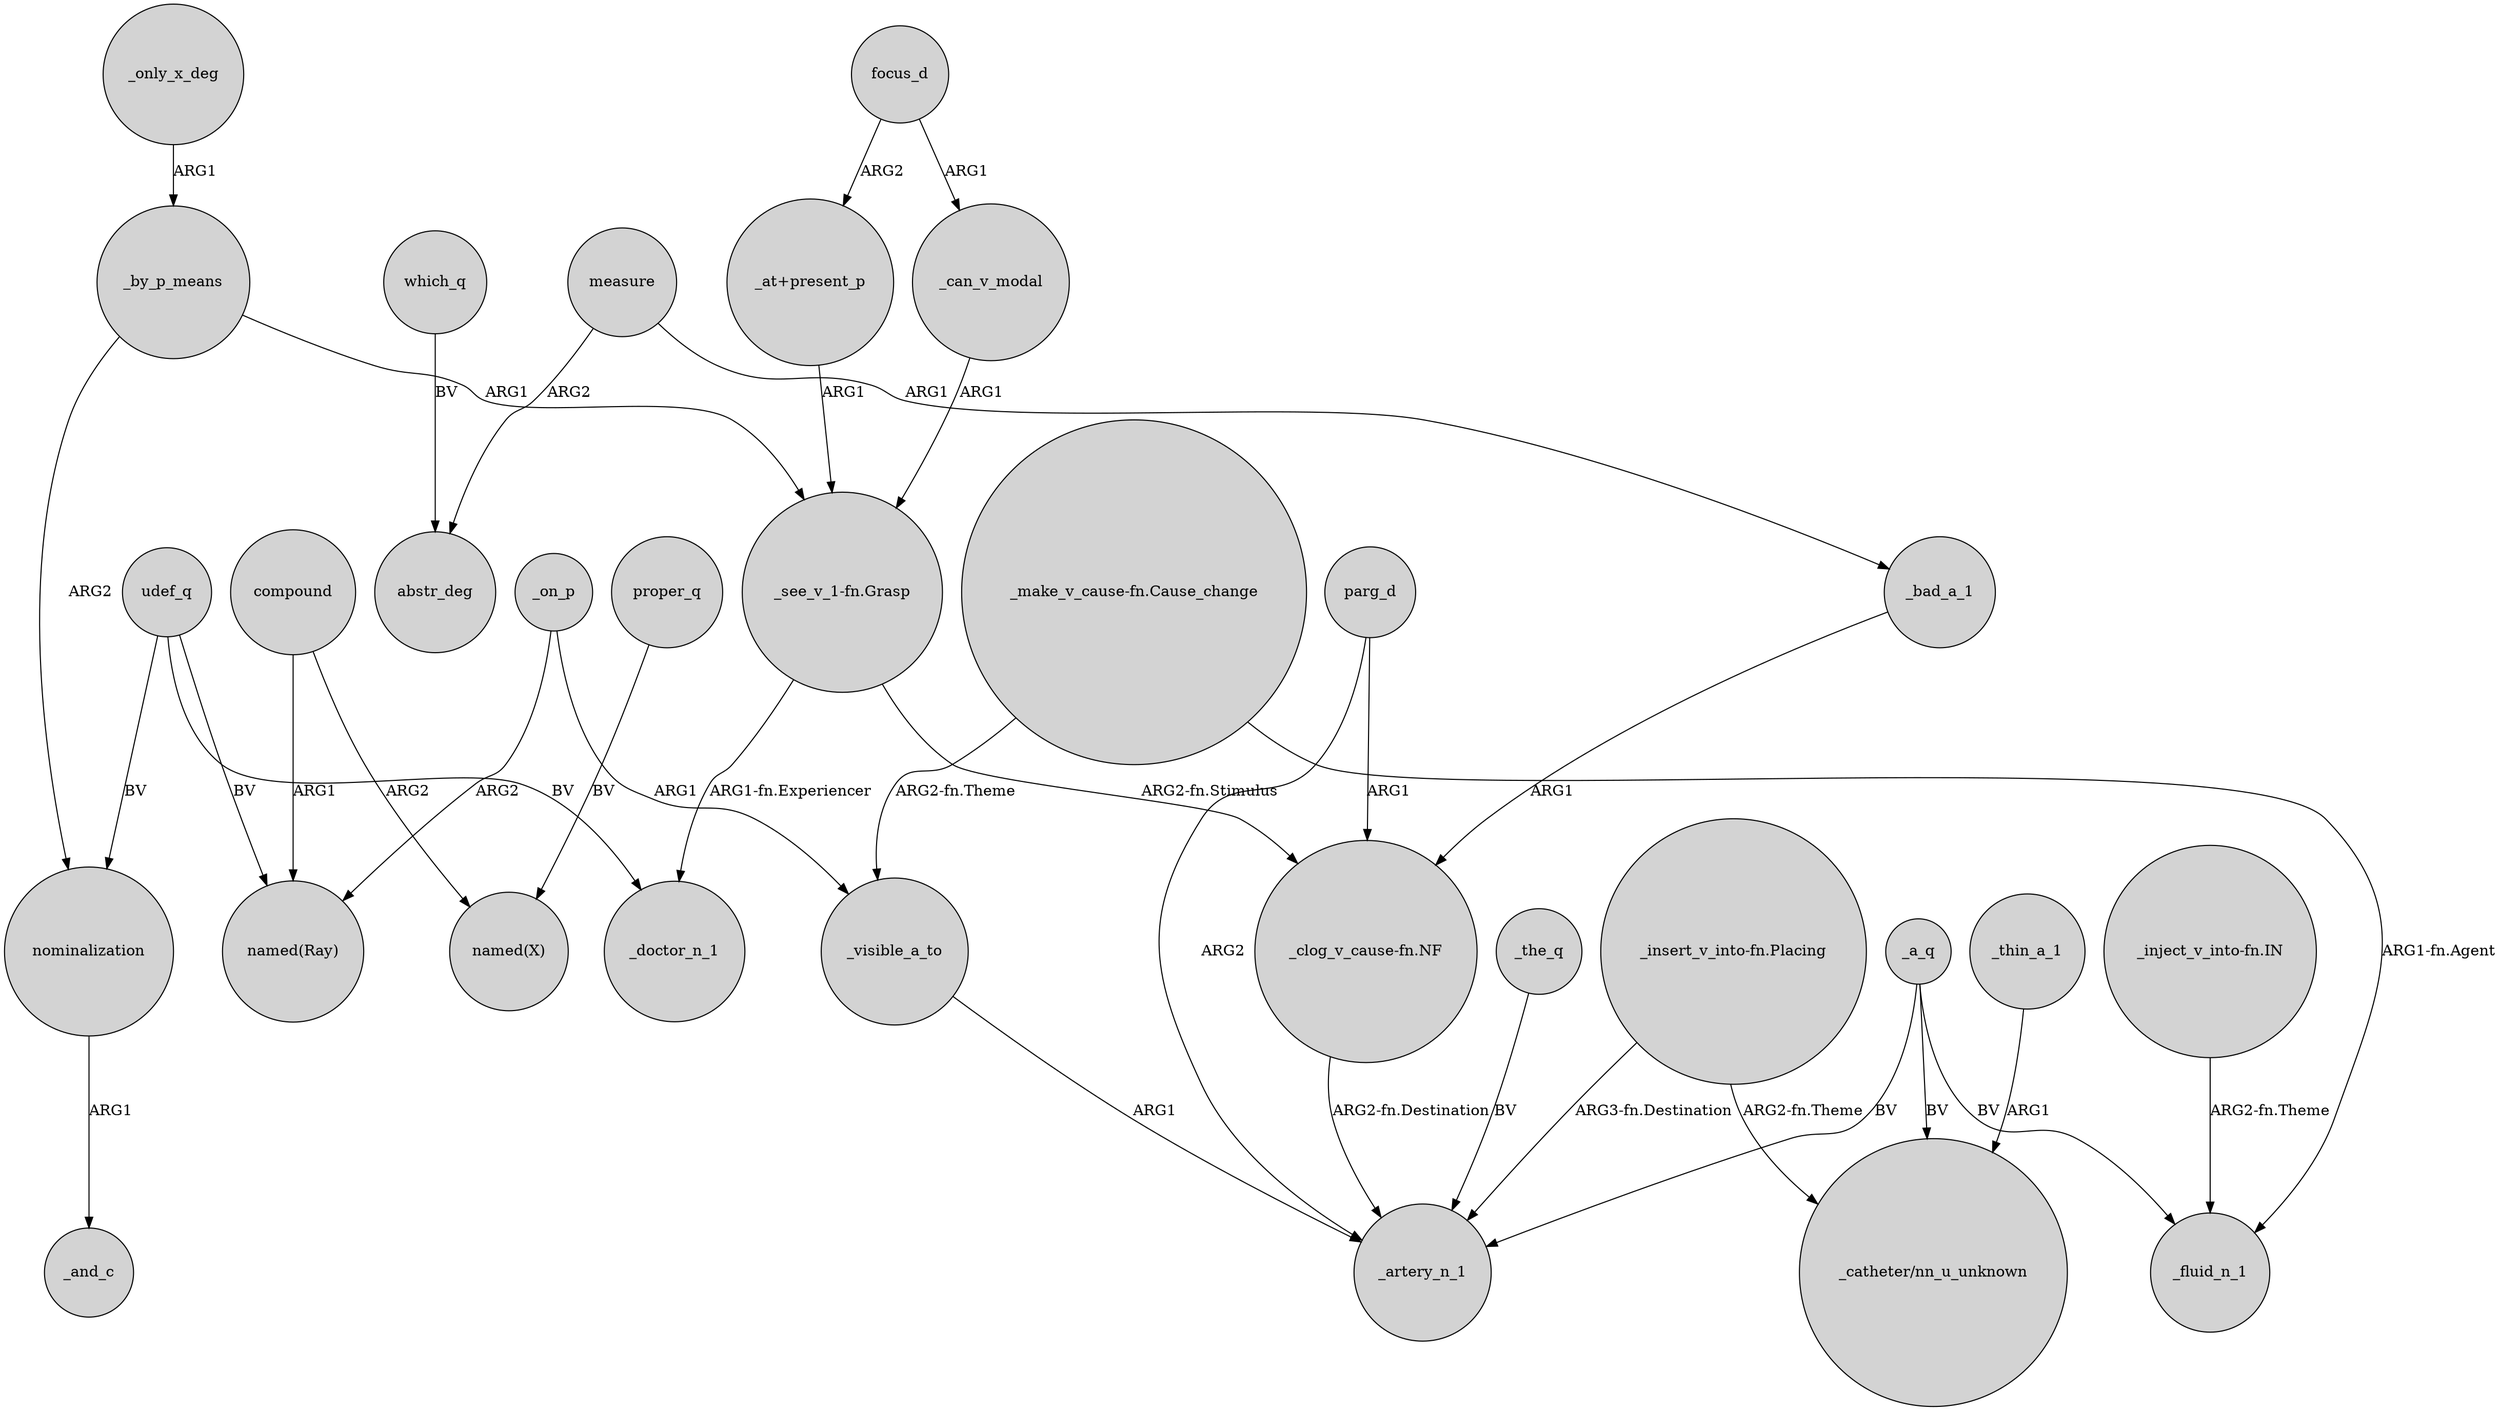 digraph {
	node [shape=circle style=filled]
	compound -> "named(Ray)" [label=ARG1]
	measure -> abstr_deg [label=ARG2]
	_bad_a_1 -> "_clog_v_cause-fn.NF" [label=ARG1]
	_can_v_modal -> "_see_v_1-fn.Grasp" [label=ARG1]
	_by_p_means -> nominalization [label=ARG2]
	"_see_v_1-fn.Grasp" -> "_clog_v_cause-fn.NF" [label="ARG2-fn.Stimulus"]
	_on_p -> "named(Ray)" [label=ARG2]
	_thin_a_1 -> "_catheter/nn_u_unknown" [label=ARG1]
	measure -> _bad_a_1 [label=ARG1]
	nominalization -> _and_c [label=ARG1]
	_only_x_deg -> _by_p_means [label=ARG1]
	_the_q -> _artery_n_1 [label=BV]
	_a_q -> _fluid_n_1 [label=BV]
	"_inject_v_into-fn.IN" -> _fluid_n_1 [label="ARG2-fn.Theme"]
	proper_q -> "named(X)" [label=BV]
	udef_q -> _doctor_n_1 [label=BV]
	_a_q -> _artery_n_1 [label=BV]
	parg_d -> "_clog_v_cause-fn.NF" [label=ARG1]
	compound -> "named(X)" [label=ARG2]
	"_make_v_cause-fn.Cause_change" -> _fluid_n_1 [label="ARG1-fn.Agent"]
	"_at+present_p" -> "_see_v_1-fn.Grasp" [label=ARG1]
	"_clog_v_cause-fn.NF" -> _artery_n_1 [label="ARG2-fn.Destination"]
	which_q -> abstr_deg [label=BV]
	udef_q -> nominalization [label=BV]
	focus_d -> "_at+present_p" [label=ARG2]
	"_see_v_1-fn.Grasp" -> _doctor_n_1 [label="ARG1-fn.Experiencer"]
	"_insert_v_into-fn.Placing" -> _artery_n_1 [label="ARG3-fn.Destination"]
	"_insert_v_into-fn.Placing" -> "_catheter/nn_u_unknown" [label="ARG2-fn.Theme"]
	_a_q -> "_catheter/nn_u_unknown" [label=BV]
	_by_p_means -> "_see_v_1-fn.Grasp" [label=ARG1]
	"_make_v_cause-fn.Cause_change" -> _visible_a_to [label="ARG2-fn.Theme"]
	focus_d -> _can_v_modal [label=ARG1]
	_on_p -> _visible_a_to [label=ARG1]
	parg_d -> _artery_n_1 [label=ARG2]
	udef_q -> "named(Ray)" [label=BV]
	_visible_a_to -> _artery_n_1 [label=ARG1]
}
